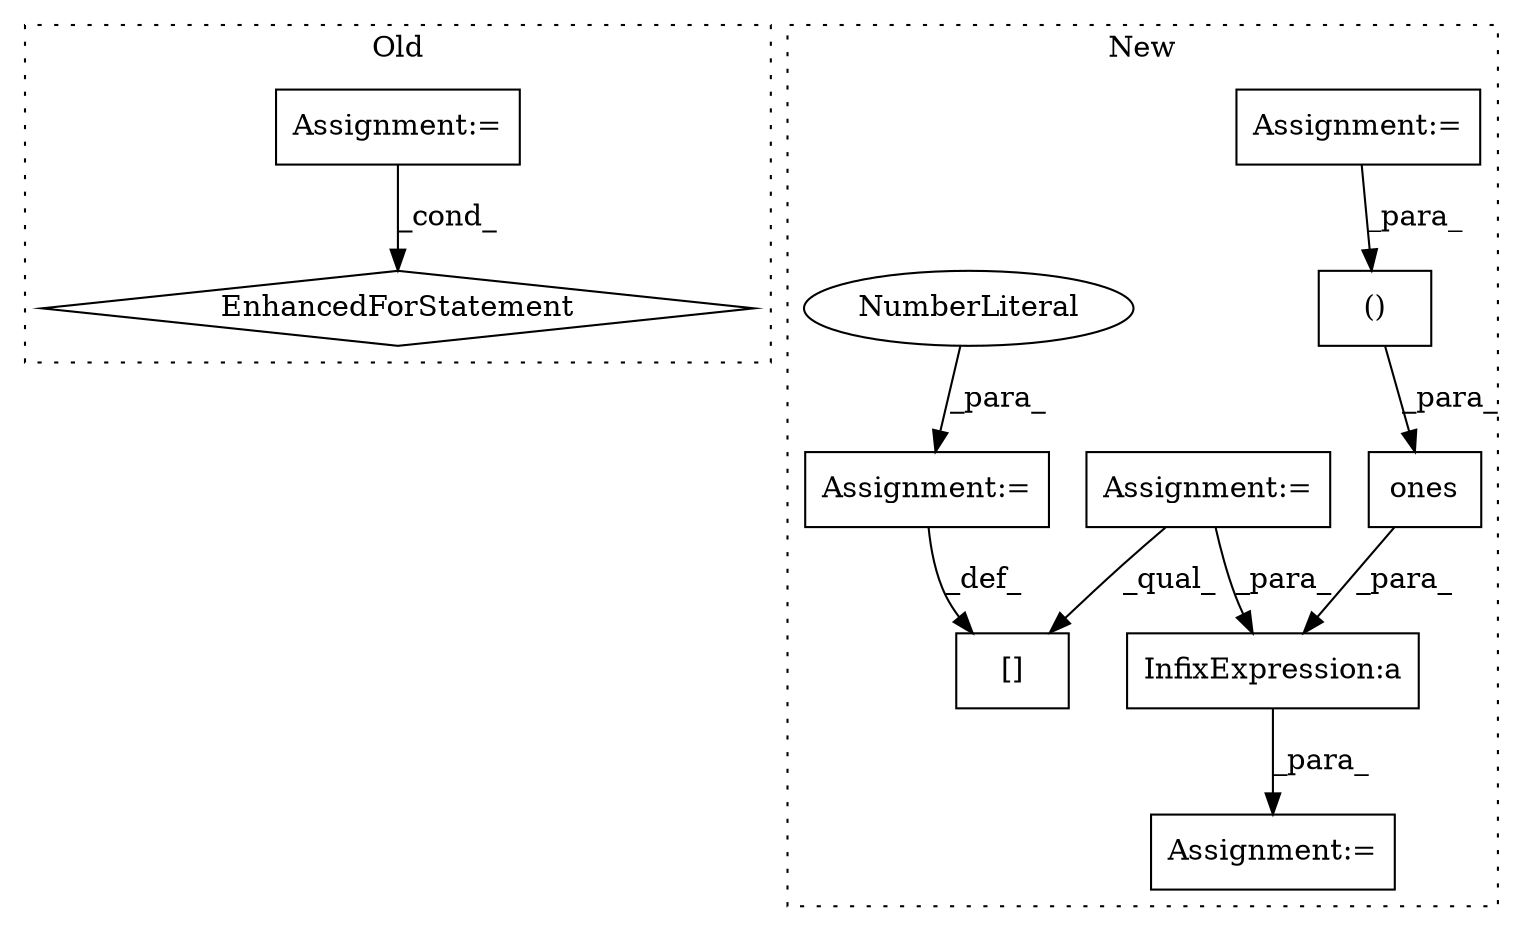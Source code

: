digraph G {
subgraph cluster0 {
1 [label="EnhancedForStatement" a="70" s="7450,7543" l="53,2" shape="diamond"];
4 [label="Assignment:=" a="7" s="7450,7543" l="53,2" shape="box"];
label = "Old";
style="dotted";
}
subgraph cluster1 {
2 [label="ones" a="32" s="6428,6453" l="10,2" shape="box"];
3 [label="Assignment:=" a="7" s="6514" l="1" shape="box"];
5 [label="Assignment:=" a="7" s="6264" l="1" shape="box"];
6 [label="Assignment:=" a="7" s="6385" l="1" shape="box"];
7 [label="[]" a="2" s="6287,6348" l="12,2" shape="box"];
8 [label="()" a="106" s="6438" l="15" shape="box"];
9 [label="InfixExpression:a" a="27" s="6455" l="3" shape="box"];
10 [label="Assignment:=" a="7" s="6350" l="1" shape="box"];
11 [label="NumberLiteral" a="34" s="6351" l="1" shape="ellipse"];
label = "New";
style="dotted";
}
2 -> 9 [label="_para_"];
4 -> 1 [label="_cond_"];
5 -> 7 [label="_qual_"];
5 -> 9 [label="_para_"];
6 -> 8 [label="_para_"];
8 -> 2 [label="_para_"];
9 -> 3 [label="_para_"];
10 -> 7 [label="_def_"];
11 -> 10 [label="_para_"];
}